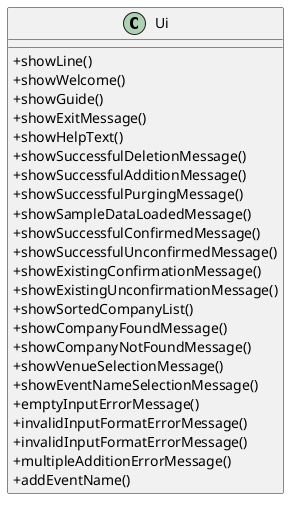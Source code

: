 @startuml
'https://plantuml.com/class-diagram

skinparam classAttributeIconSize 0


class Ui {
+showLine()
+showWelcome()
+showGuide()
+showExitMessage()
+showHelpText()
+showSuccessfulDeletionMessage()
+showSuccessfulAdditionMessage()
+showSuccessfulPurgingMessage()
+showSampleDataLoadedMessage()
+showSuccessfulConfirmedMessage()
+showSuccessfulUnconfirmedMessage()
+showExistingConfirmationMessage()
+showExistingUnconfirmationMessage()
+showSortedCompanyList()
+showCompanyFoundMessage()
+showCompanyNotFoundMessage()
+showVenueSelectionMessage()
+showEventNameSelectionMessage()
+emptyInputErrorMessage()
+invalidInputFormatErrorMessage()
+invalidInputFormatErrorMessage()
+multipleAdditionErrorMessage()
+addEventName()
}


@enduml
